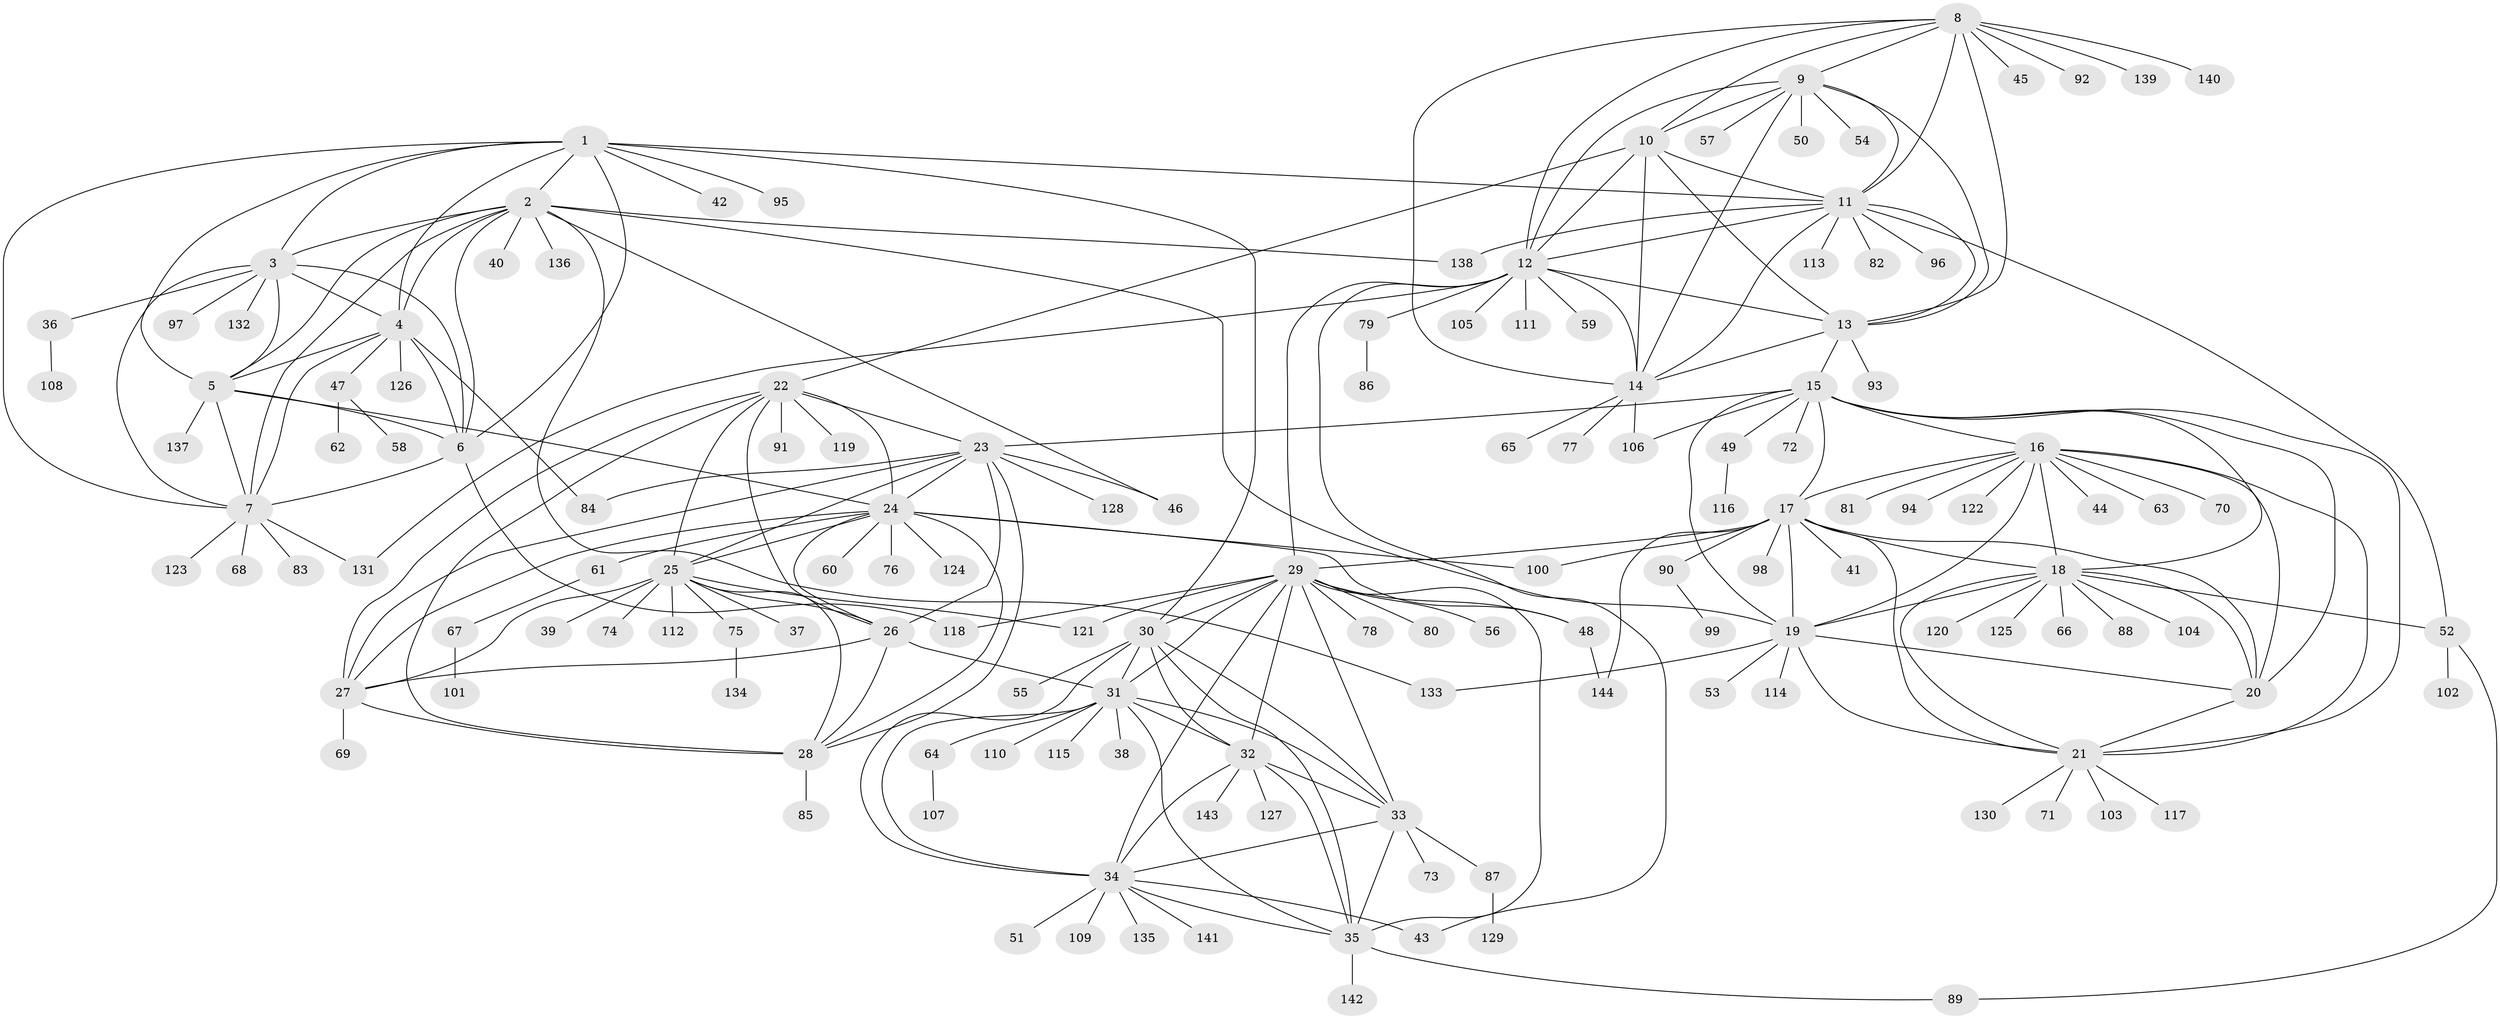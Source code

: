 // coarse degree distribution, {8: 0.017241379310344827, 6: 0.05172413793103448, 1: 0.5862068965517241, 3: 0.06896551724137931, 2: 0.1206896551724138, 17: 0.017241379310344827, 5: 0.034482758620689655, 4: 0.017241379310344827, 7: 0.05172413793103448, 14: 0.017241379310344827, 12: 0.017241379310344827}
// Generated by graph-tools (version 1.1) at 2025/37/03/04/25 23:37:35]
// undirected, 144 vertices, 238 edges
graph export_dot {
  node [color=gray90,style=filled];
  1;
  2;
  3;
  4;
  5;
  6;
  7;
  8;
  9;
  10;
  11;
  12;
  13;
  14;
  15;
  16;
  17;
  18;
  19;
  20;
  21;
  22;
  23;
  24;
  25;
  26;
  27;
  28;
  29;
  30;
  31;
  32;
  33;
  34;
  35;
  36;
  37;
  38;
  39;
  40;
  41;
  42;
  43;
  44;
  45;
  46;
  47;
  48;
  49;
  50;
  51;
  52;
  53;
  54;
  55;
  56;
  57;
  58;
  59;
  60;
  61;
  62;
  63;
  64;
  65;
  66;
  67;
  68;
  69;
  70;
  71;
  72;
  73;
  74;
  75;
  76;
  77;
  78;
  79;
  80;
  81;
  82;
  83;
  84;
  85;
  86;
  87;
  88;
  89;
  90;
  91;
  92;
  93;
  94;
  95;
  96;
  97;
  98;
  99;
  100;
  101;
  102;
  103;
  104;
  105;
  106;
  107;
  108;
  109;
  110;
  111;
  112;
  113;
  114;
  115;
  116;
  117;
  118;
  119;
  120;
  121;
  122;
  123;
  124;
  125;
  126;
  127;
  128;
  129;
  130;
  131;
  132;
  133;
  134;
  135;
  136;
  137;
  138;
  139;
  140;
  141;
  142;
  143;
  144;
  1 -- 2;
  1 -- 3;
  1 -- 4;
  1 -- 5;
  1 -- 6;
  1 -- 7;
  1 -- 11;
  1 -- 30;
  1 -- 42;
  1 -- 95;
  2 -- 3;
  2 -- 4;
  2 -- 5;
  2 -- 6;
  2 -- 7;
  2 -- 19;
  2 -- 40;
  2 -- 46;
  2 -- 133;
  2 -- 136;
  2 -- 138;
  3 -- 4;
  3 -- 5;
  3 -- 6;
  3 -- 7;
  3 -- 36;
  3 -- 97;
  3 -- 132;
  4 -- 5;
  4 -- 6;
  4 -- 7;
  4 -- 47;
  4 -- 84;
  4 -- 126;
  5 -- 6;
  5 -- 7;
  5 -- 24;
  5 -- 137;
  6 -- 7;
  6 -- 118;
  7 -- 68;
  7 -- 83;
  7 -- 123;
  7 -- 131;
  8 -- 9;
  8 -- 10;
  8 -- 11;
  8 -- 12;
  8 -- 13;
  8 -- 14;
  8 -- 45;
  8 -- 92;
  8 -- 139;
  8 -- 140;
  9 -- 10;
  9 -- 11;
  9 -- 12;
  9 -- 13;
  9 -- 14;
  9 -- 50;
  9 -- 54;
  9 -- 57;
  10 -- 11;
  10 -- 12;
  10 -- 13;
  10 -- 14;
  10 -- 22;
  11 -- 12;
  11 -- 13;
  11 -- 14;
  11 -- 52;
  11 -- 82;
  11 -- 96;
  11 -- 113;
  11 -- 138;
  12 -- 13;
  12 -- 14;
  12 -- 29;
  12 -- 43;
  12 -- 59;
  12 -- 79;
  12 -- 105;
  12 -- 111;
  12 -- 131;
  13 -- 14;
  13 -- 15;
  13 -- 93;
  14 -- 65;
  14 -- 77;
  14 -- 106;
  15 -- 16;
  15 -- 17;
  15 -- 18;
  15 -- 19;
  15 -- 20;
  15 -- 21;
  15 -- 23;
  15 -- 49;
  15 -- 72;
  15 -- 106;
  16 -- 17;
  16 -- 18;
  16 -- 19;
  16 -- 20;
  16 -- 21;
  16 -- 44;
  16 -- 63;
  16 -- 70;
  16 -- 81;
  16 -- 94;
  16 -- 122;
  17 -- 18;
  17 -- 19;
  17 -- 20;
  17 -- 21;
  17 -- 29;
  17 -- 41;
  17 -- 90;
  17 -- 98;
  17 -- 100;
  17 -- 144;
  18 -- 19;
  18 -- 20;
  18 -- 21;
  18 -- 52;
  18 -- 66;
  18 -- 88;
  18 -- 104;
  18 -- 120;
  18 -- 125;
  19 -- 20;
  19 -- 21;
  19 -- 53;
  19 -- 114;
  19 -- 133;
  20 -- 21;
  21 -- 71;
  21 -- 103;
  21 -- 117;
  21 -- 130;
  22 -- 23;
  22 -- 24;
  22 -- 25;
  22 -- 26;
  22 -- 27;
  22 -- 28;
  22 -- 91;
  22 -- 119;
  23 -- 24;
  23 -- 25;
  23 -- 26;
  23 -- 27;
  23 -- 28;
  23 -- 46;
  23 -- 84;
  23 -- 128;
  24 -- 25;
  24 -- 26;
  24 -- 27;
  24 -- 28;
  24 -- 48;
  24 -- 60;
  24 -- 61;
  24 -- 76;
  24 -- 100;
  24 -- 124;
  25 -- 26;
  25 -- 27;
  25 -- 28;
  25 -- 37;
  25 -- 39;
  25 -- 74;
  25 -- 75;
  25 -- 112;
  25 -- 121;
  26 -- 27;
  26 -- 28;
  26 -- 31;
  27 -- 28;
  27 -- 69;
  28 -- 85;
  29 -- 30;
  29 -- 31;
  29 -- 32;
  29 -- 33;
  29 -- 34;
  29 -- 35;
  29 -- 48;
  29 -- 56;
  29 -- 78;
  29 -- 80;
  29 -- 118;
  29 -- 121;
  30 -- 31;
  30 -- 32;
  30 -- 33;
  30 -- 34;
  30 -- 35;
  30 -- 55;
  31 -- 32;
  31 -- 33;
  31 -- 34;
  31 -- 35;
  31 -- 38;
  31 -- 64;
  31 -- 110;
  31 -- 115;
  32 -- 33;
  32 -- 34;
  32 -- 35;
  32 -- 127;
  32 -- 143;
  33 -- 34;
  33 -- 35;
  33 -- 73;
  33 -- 87;
  34 -- 35;
  34 -- 43;
  34 -- 51;
  34 -- 109;
  34 -- 135;
  34 -- 141;
  35 -- 89;
  35 -- 142;
  36 -- 108;
  47 -- 58;
  47 -- 62;
  48 -- 144;
  49 -- 116;
  52 -- 89;
  52 -- 102;
  61 -- 67;
  64 -- 107;
  67 -- 101;
  75 -- 134;
  79 -- 86;
  87 -- 129;
  90 -- 99;
}

